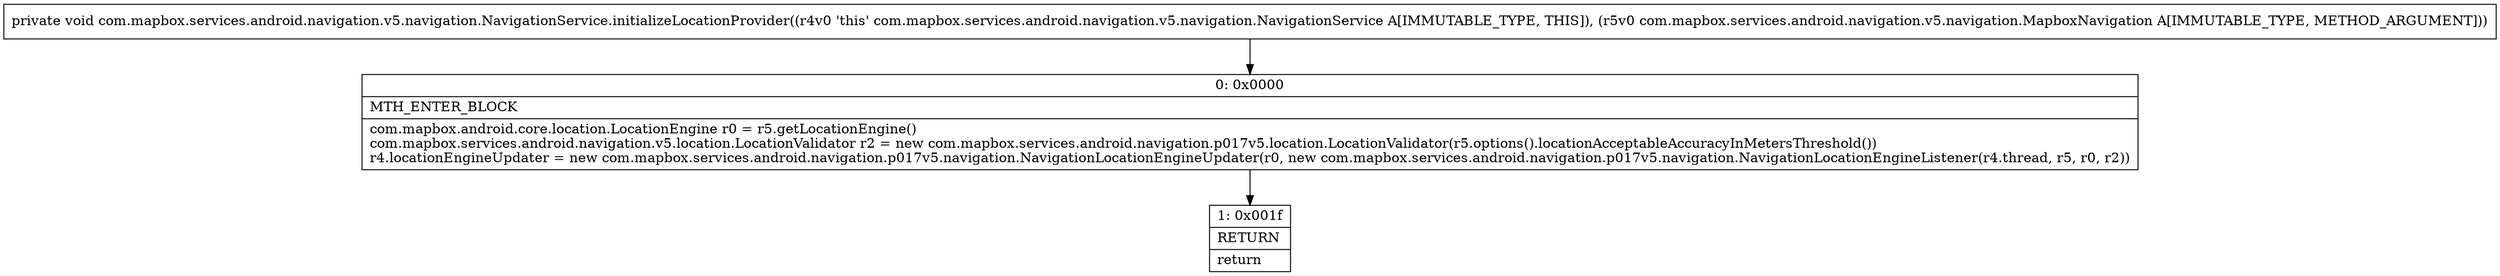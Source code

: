digraph "CFG forcom.mapbox.services.android.navigation.v5.navigation.NavigationService.initializeLocationProvider(Lcom\/mapbox\/services\/android\/navigation\/v5\/navigation\/MapboxNavigation;)V" {
Node_0 [shape=record,label="{0\:\ 0x0000|MTH_ENTER_BLOCK\l|com.mapbox.android.core.location.LocationEngine r0 = r5.getLocationEngine()\lcom.mapbox.services.android.navigation.v5.location.LocationValidator r2 = new com.mapbox.services.android.navigation.p017v5.location.LocationValidator(r5.options().locationAcceptableAccuracyInMetersThreshold())\lr4.locationEngineUpdater = new com.mapbox.services.android.navigation.p017v5.navigation.NavigationLocationEngineUpdater(r0, new com.mapbox.services.android.navigation.p017v5.navigation.NavigationLocationEngineListener(r4.thread, r5, r0, r2))\l}"];
Node_1 [shape=record,label="{1\:\ 0x001f|RETURN\l|return\l}"];
MethodNode[shape=record,label="{private void com.mapbox.services.android.navigation.v5.navigation.NavigationService.initializeLocationProvider((r4v0 'this' com.mapbox.services.android.navigation.v5.navigation.NavigationService A[IMMUTABLE_TYPE, THIS]), (r5v0 com.mapbox.services.android.navigation.v5.navigation.MapboxNavigation A[IMMUTABLE_TYPE, METHOD_ARGUMENT])) }"];
MethodNode -> Node_0;
Node_0 -> Node_1;
}

